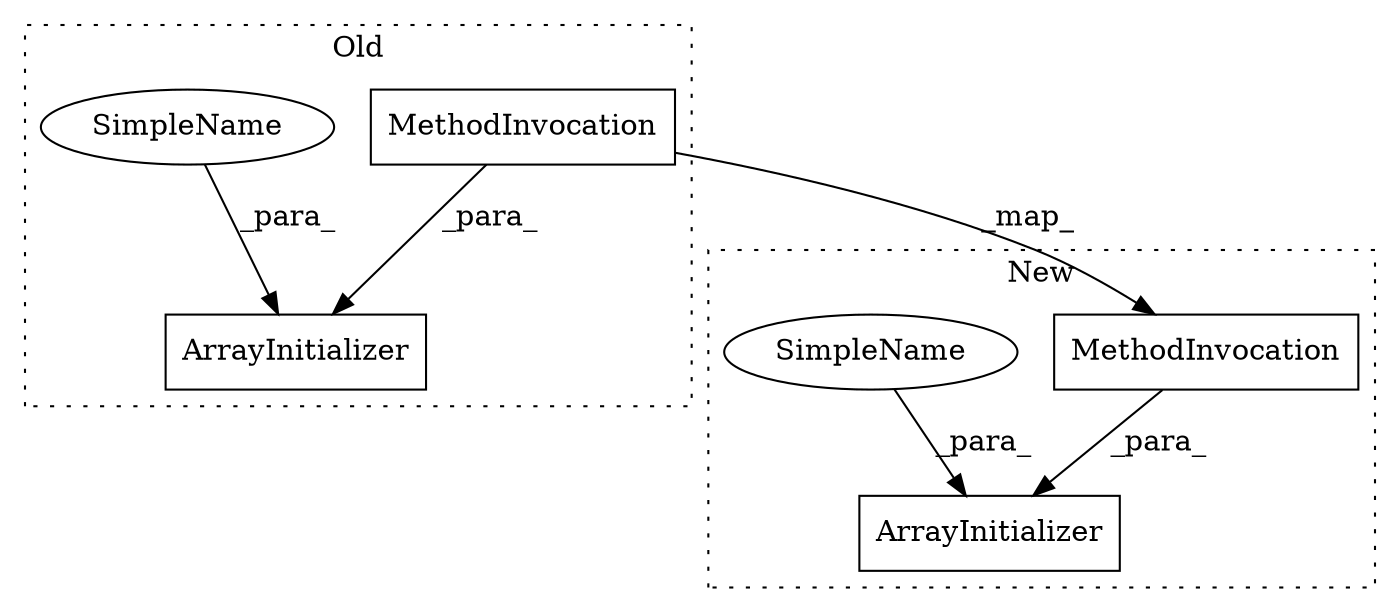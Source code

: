 digraph G {
subgraph cluster0 {
1 [label="ArrayInitializer" a="4" s="1169,1193" l="1,1" shape="box"];
3 [label="MethodInvocation" a="32" s="1170,1186" l="11,1" shape="box"];
5 [label="SimpleName" a="42" s="1188" l="5" shape="ellipse"];
label = "Old";
style="dotted";
}
subgraph cluster1 {
2 [label="ArrayInitializer" a="4" s="1196,1206" l="1,1" shape="box"];
4 [label="MethodInvocation" a="32" s="1148,1164" l="11,1" shape="box"];
6 [label="SimpleName" a="42" s="1201" l="5" shape="ellipse"];
label = "New";
style="dotted";
}
3 -> 1 [label="_para_"];
3 -> 4 [label="_map_"];
4 -> 2 [label="_para_"];
5 -> 1 [label="_para_"];
6 -> 2 [label="_para_"];
}